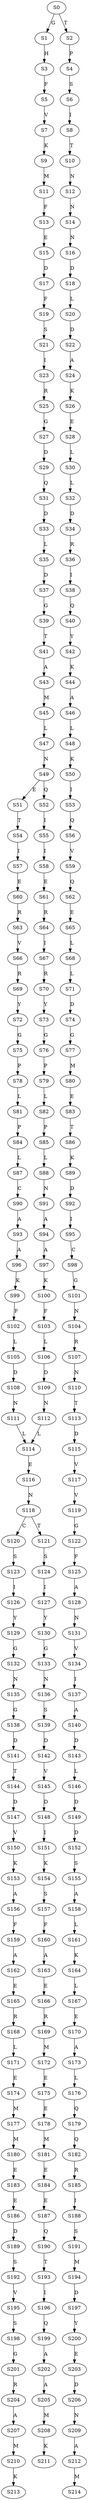 strict digraph  {
	S0 -> S1 [ label = G ];
	S0 -> S2 [ label = T ];
	S1 -> S3 [ label = H ];
	S2 -> S4 [ label = P ];
	S3 -> S5 [ label = F ];
	S4 -> S6 [ label = S ];
	S5 -> S7 [ label = V ];
	S6 -> S8 [ label = I ];
	S7 -> S9 [ label = K ];
	S8 -> S10 [ label = T ];
	S9 -> S11 [ label = M ];
	S10 -> S12 [ label = N ];
	S11 -> S13 [ label = F ];
	S12 -> S14 [ label = N ];
	S13 -> S15 [ label = E ];
	S14 -> S16 [ label = N ];
	S15 -> S17 [ label = D ];
	S16 -> S18 [ label = D ];
	S17 -> S19 [ label = F ];
	S18 -> S20 [ label = L ];
	S19 -> S21 [ label = S ];
	S20 -> S22 [ label = D ];
	S21 -> S23 [ label = I ];
	S22 -> S24 [ label = A ];
	S23 -> S25 [ label = R ];
	S24 -> S26 [ label = K ];
	S25 -> S27 [ label = G ];
	S26 -> S28 [ label = E ];
	S27 -> S29 [ label = D ];
	S28 -> S30 [ label = L ];
	S29 -> S31 [ label = Q ];
	S30 -> S32 [ label = L ];
	S31 -> S33 [ label = D ];
	S32 -> S34 [ label = D ];
	S33 -> S35 [ label = L ];
	S34 -> S36 [ label = R ];
	S35 -> S37 [ label = D ];
	S36 -> S38 [ label = I ];
	S37 -> S39 [ label = G ];
	S38 -> S40 [ label = Q ];
	S39 -> S41 [ label = T ];
	S40 -> S42 [ label = Y ];
	S41 -> S43 [ label = A ];
	S42 -> S44 [ label = K ];
	S43 -> S45 [ label = M ];
	S44 -> S46 [ label = A ];
	S45 -> S47 [ label = L ];
	S46 -> S48 [ label = L ];
	S47 -> S49 [ label = N ];
	S48 -> S50 [ label = K ];
	S49 -> S51 [ label = E ];
	S49 -> S52 [ label = Q ];
	S50 -> S53 [ label = I ];
	S51 -> S54 [ label = T ];
	S52 -> S55 [ label = I ];
	S53 -> S56 [ label = Q ];
	S54 -> S57 [ label = I ];
	S55 -> S58 [ label = I ];
	S56 -> S59 [ label = V ];
	S57 -> S60 [ label = E ];
	S58 -> S61 [ label = E ];
	S59 -> S62 [ label = Q ];
	S60 -> S63 [ label = R ];
	S61 -> S64 [ label = R ];
	S62 -> S65 [ label = E ];
	S63 -> S66 [ label = V ];
	S64 -> S67 [ label = I ];
	S65 -> S68 [ label = L ];
	S66 -> S69 [ label = R ];
	S67 -> S70 [ label = R ];
	S68 -> S71 [ label = L ];
	S69 -> S72 [ label = Y ];
	S70 -> S73 [ label = Y ];
	S71 -> S74 [ label = D ];
	S72 -> S75 [ label = G ];
	S73 -> S76 [ label = G ];
	S74 -> S77 [ label = G ];
	S75 -> S78 [ label = P ];
	S76 -> S79 [ label = P ];
	S77 -> S80 [ label = M ];
	S78 -> S81 [ label = L ];
	S79 -> S82 [ label = L ];
	S80 -> S83 [ label = E ];
	S81 -> S84 [ label = P ];
	S82 -> S85 [ label = P ];
	S83 -> S86 [ label = T ];
	S84 -> S87 [ label = L ];
	S85 -> S88 [ label = L ];
	S86 -> S89 [ label = K ];
	S87 -> S90 [ label = C ];
	S88 -> S91 [ label = N ];
	S89 -> S92 [ label = D ];
	S90 -> S93 [ label = A ];
	S91 -> S94 [ label = A ];
	S92 -> S95 [ label = I ];
	S93 -> S96 [ label = A ];
	S94 -> S97 [ label = A ];
	S95 -> S98 [ label = C ];
	S96 -> S99 [ label = K ];
	S97 -> S100 [ label = K ];
	S98 -> S101 [ label = G ];
	S99 -> S102 [ label = F ];
	S100 -> S103 [ label = F ];
	S101 -> S104 [ label = N ];
	S102 -> S105 [ label = L ];
	S103 -> S106 [ label = L ];
	S104 -> S107 [ label = R ];
	S105 -> S108 [ label = D ];
	S106 -> S109 [ label = D ];
	S107 -> S110 [ label = N ];
	S108 -> S111 [ label = N ];
	S109 -> S112 [ label = N ];
	S110 -> S113 [ label = T ];
	S111 -> S114 [ label = L ];
	S112 -> S114 [ label = L ];
	S113 -> S115 [ label = D ];
	S114 -> S116 [ label = E ];
	S115 -> S117 [ label = V ];
	S116 -> S118 [ label = N ];
	S117 -> S119 [ label = V ];
	S118 -> S120 [ label = C ];
	S118 -> S121 [ label = T ];
	S119 -> S122 [ label = G ];
	S120 -> S123 [ label = S ];
	S121 -> S124 [ label = S ];
	S122 -> S125 [ label = F ];
	S123 -> S126 [ label = I ];
	S124 -> S127 [ label = I ];
	S125 -> S128 [ label = A ];
	S126 -> S129 [ label = Y ];
	S127 -> S130 [ label = Y ];
	S128 -> S131 [ label = N ];
	S129 -> S132 [ label = G ];
	S130 -> S133 [ label = G ];
	S131 -> S134 [ label = V ];
	S132 -> S135 [ label = N ];
	S133 -> S136 [ label = N ];
	S134 -> S137 [ label = I ];
	S135 -> S138 [ label = G ];
	S136 -> S139 [ label = S ];
	S137 -> S140 [ label = A ];
	S138 -> S141 [ label = D ];
	S139 -> S142 [ label = D ];
	S140 -> S143 [ label = D ];
	S141 -> S144 [ label = T ];
	S142 -> S145 [ label = V ];
	S143 -> S146 [ label = L ];
	S144 -> S147 [ label = D ];
	S145 -> S148 [ label = D ];
	S146 -> S149 [ label = D ];
	S147 -> S150 [ label = V ];
	S148 -> S151 [ label = I ];
	S149 -> S152 [ label = D ];
	S150 -> S153 [ label = K ];
	S151 -> S154 [ label = K ];
	S152 -> S155 [ label = S ];
	S153 -> S156 [ label = A ];
	S154 -> S157 [ label = S ];
	S155 -> S158 [ label = A ];
	S156 -> S159 [ label = F ];
	S157 -> S160 [ label = F ];
	S158 -> S161 [ label = L ];
	S159 -> S162 [ label = A ];
	S160 -> S163 [ label = A ];
	S161 -> S164 [ label = K ];
	S162 -> S165 [ label = E ];
	S163 -> S166 [ label = E ];
	S164 -> S167 [ label = L ];
	S165 -> S168 [ label = R ];
	S166 -> S169 [ label = R ];
	S167 -> S170 [ label = E ];
	S168 -> S171 [ label = L ];
	S169 -> S172 [ label = M ];
	S170 -> S173 [ label = A ];
	S171 -> S174 [ label = E ];
	S172 -> S175 [ label = E ];
	S173 -> S176 [ label = L ];
	S174 -> S177 [ label = M ];
	S175 -> S178 [ label = E ];
	S176 -> S179 [ label = Q ];
	S177 -> S180 [ label = M ];
	S178 -> S181 [ label = M ];
	S179 -> S182 [ label = Q ];
	S180 -> S183 [ label = E ];
	S181 -> S184 [ label = E ];
	S182 -> S185 [ label = R ];
	S183 -> S186 [ label = E ];
	S184 -> S187 [ label = E ];
	S185 -> S188 [ label = I ];
	S186 -> S189 [ label = D ];
	S187 -> S190 [ label = Q ];
	S188 -> S191 [ label = S ];
	S189 -> S192 [ label = S ];
	S190 -> S193 [ label = T ];
	S191 -> S194 [ label = M ];
	S192 -> S195 [ label = V ];
	S193 -> S196 [ label = I ];
	S194 -> S197 [ label = D ];
	S195 -> S198 [ label = S ];
	S196 -> S199 [ label = Q ];
	S197 -> S200 [ label = Y ];
	S198 -> S201 [ label = G ];
	S199 -> S202 [ label = A ];
	S200 -> S203 [ label = E ];
	S201 -> S204 [ label = R ];
	S202 -> S205 [ label = A ];
	S203 -> S206 [ label = D ];
	S204 -> S207 [ label = A ];
	S205 -> S208 [ label = M ];
	S206 -> S209 [ label = N ];
	S207 -> S210 [ label = M ];
	S208 -> S211 [ label = K ];
	S209 -> S212 [ label = A ];
	S210 -> S213 [ label = K ];
	S212 -> S214 [ label = M ];
}

